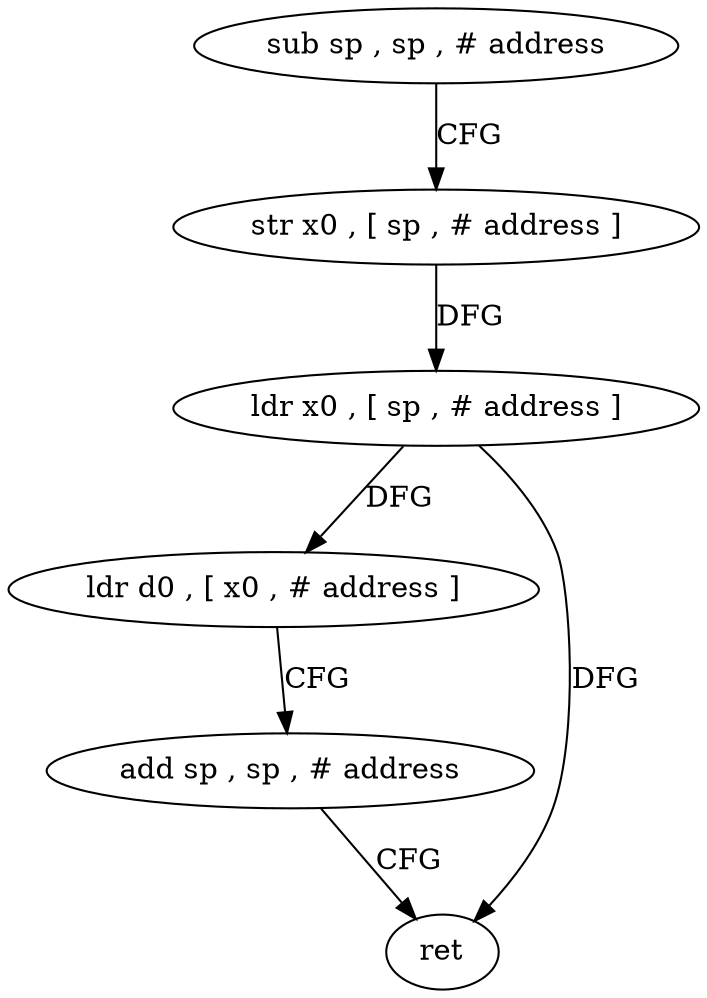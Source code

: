 digraph "func" {
"136780" [label = "sub sp , sp , # address" ]
"136784" [label = "str x0 , [ sp , # address ]" ]
"136788" [label = "ldr x0 , [ sp , # address ]" ]
"136792" [label = "ldr d0 , [ x0 , # address ]" ]
"136796" [label = "add sp , sp , # address" ]
"136800" [label = "ret" ]
"136780" -> "136784" [ label = "CFG" ]
"136784" -> "136788" [ label = "DFG" ]
"136788" -> "136792" [ label = "DFG" ]
"136788" -> "136800" [ label = "DFG" ]
"136792" -> "136796" [ label = "CFG" ]
"136796" -> "136800" [ label = "CFG" ]
}
